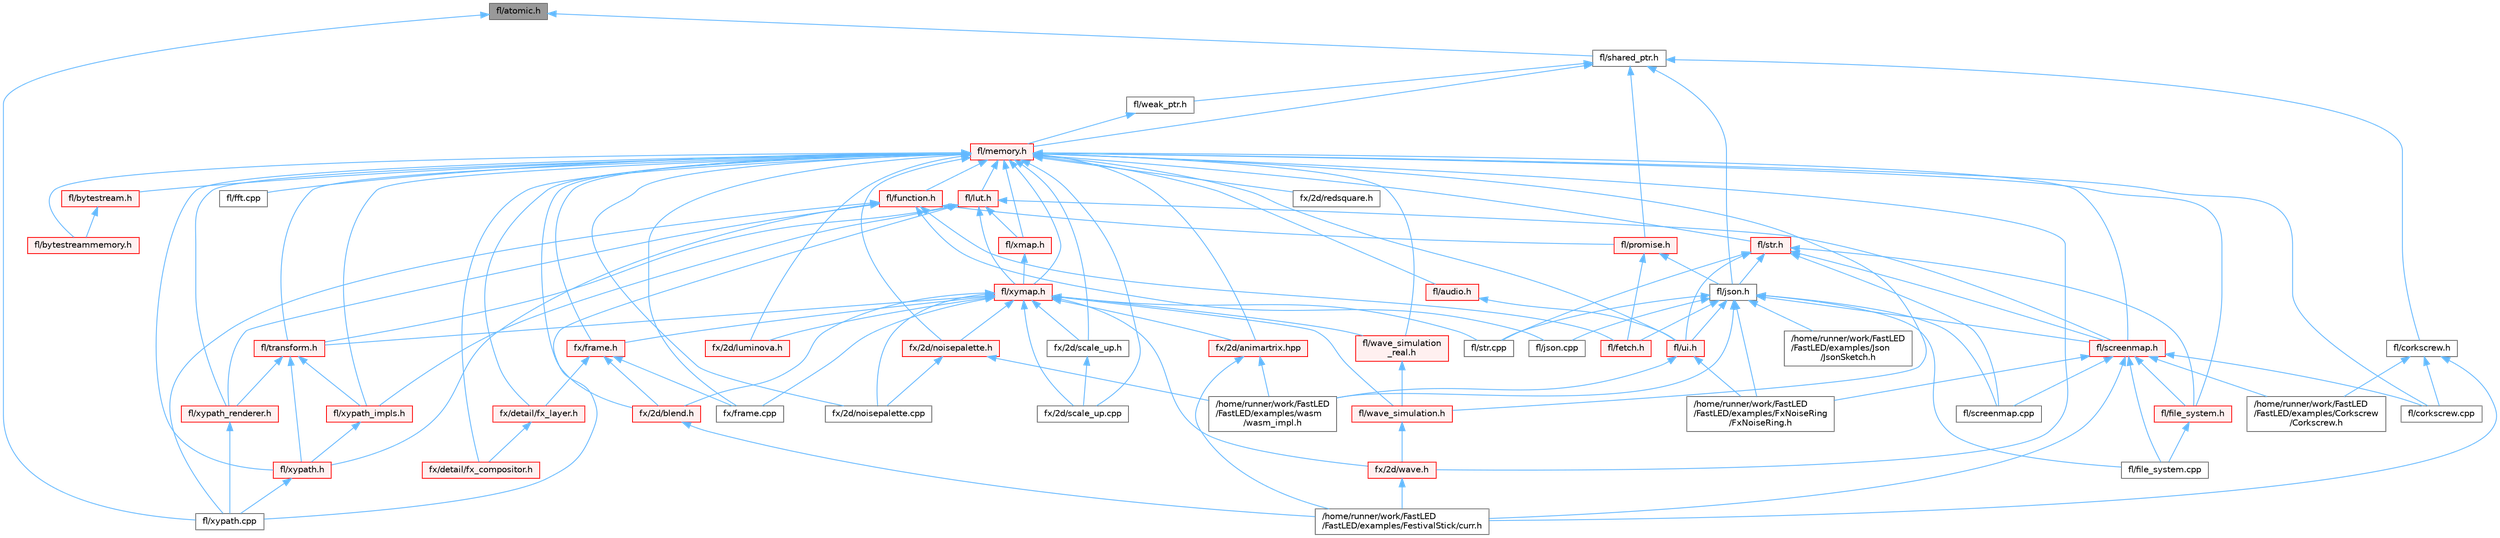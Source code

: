 digraph "fl/atomic.h"
{
 // INTERACTIVE_SVG=YES
 // LATEX_PDF_SIZE
  bgcolor="transparent";
  edge [fontname=Helvetica,fontsize=10,labelfontname=Helvetica,labelfontsize=10];
  node [fontname=Helvetica,fontsize=10,shape=box,height=0.2,width=0.4];
  Node1 [id="Node000001",label="fl/atomic.h",height=0.2,width=0.4,color="gray40", fillcolor="grey60", style="filled", fontcolor="black",tooltip=" "];
  Node1 -> Node2 [id="edge1_Node000001_Node000002",dir="back",color="steelblue1",style="solid",tooltip=" "];
  Node2 [id="Node000002",label="fl/shared_ptr.h",height=0.2,width=0.4,color="grey40", fillcolor="white", style="filled",URL="$df/d6a/shared__ptr_8h.html",tooltip=" "];
  Node2 -> Node3 [id="edge2_Node000002_Node000003",dir="back",color="steelblue1",style="solid",tooltip=" "];
  Node3 [id="Node000003",label="fl/corkscrew.h",height=0.2,width=0.4,color="grey40", fillcolor="white", style="filled",URL="$d1/dd4/src_2fl_2corkscrew_8h.html",tooltip="Corkscrew LED strip projection and rendering."];
  Node3 -> Node4 [id="edge3_Node000003_Node000004",dir="back",color="steelblue1",style="solid",tooltip=" "];
  Node4 [id="Node000004",label="/home/runner/work/FastLED\l/FastLED/examples/Corkscrew\l/Corkscrew.h",height=0.2,width=0.4,color="grey40", fillcolor="white", style="filled",URL="$df/d40/examples_2_corkscrew_2corkscrew_8h.html",tooltip=" "];
  Node3 -> Node5 [id="edge4_Node000003_Node000005",dir="back",color="steelblue1",style="solid",tooltip=" "];
  Node5 [id="Node000005",label="/home/runner/work/FastLED\l/FastLED/examples/FestivalStick/curr.h",height=0.2,width=0.4,color="grey40", fillcolor="white", style="filled",URL="$d4/d06/curr_8h.html",tooltip=" "];
  Node3 -> Node6 [id="edge5_Node000003_Node000006",dir="back",color="steelblue1",style="solid",tooltip=" "];
  Node6 [id="Node000006",label="fl/corkscrew.cpp",height=0.2,width=0.4,color="grey40", fillcolor="white", style="filled",URL="$d3/d9b/corkscrew_8cpp.html",tooltip=" "];
  Node2 -> Node7 [id="edge6_Node000002_Node000007",dir="back",color="steelblue1",style="solid",tooltip=" "];
  Node7 [id="Node000007",label="fl/json.h",height=0.2,width=0.4,color="grey40", fillcolor="white", style="filled",URL="$d7/d91/fl_2json_8h.html",tooltip="FastLED's Elegant JSON Library: fl::Json"];
  Node7 -> Node8 [id="edge7_Node000007_Node000008",dir="back",color="steelblue1",style="solid",tooltip=" "];
  Node8 [id="Node000008",label="/home/runner/work/FastLED\l/FastLED/examples/FxNoiseRing\l/FxNoiseRing.h",height=0.2,width=0.4,color="grey40", fillcolor="white", style="filled",URL="$d5/d77/_fx_noise_ring_8h.html",tooltip=" "];
  Node7 -> Node9 [id="edge8_Node000007_Node000009",dir="back",color="steelblue1",style="solid",tooltip=" "];
  Node9 [id="Node000009",label="/home/runner/work/FastLED\l/FastLED/examples/Json\l/JsonSketch.h",height=0.2,width=0.4,color="grey40", fillcolor="white", style="filled",URL="$d0/dd3/_json_sketch_8h.html",tooltip=" "];
  Node7 -> Node10 [id="edge9_Node000007_Node000010",dir="back",color="steelblue1",style="solid",tooltip=" "];
  Node10 [id="Node000010",label="/home/runner/work/FastLED\l/FastLED/examples/wasm\l/wasm_impl.h",height=0.2,width=0.4,color="grey40", fillcolor="white", style="filled",URL="$da/d40/wasm__impl_8h.html",tooltip=" "];
  Node7 -> Node11 [id="edge10_Node000007_Node000011",dir="back",color="steelblue1",style="solid",tooltip=" "];
  Node11 [id="Node000011",label="fl/fetch.h",height=0.2,width=0.4,color="red", fillcolor="#FFF0F0", style="filled",URL="$d6/d6a/fetch_8h.html",tooltip="Unified HTTP fetch API for FastLED (cross-platform)"];
  Node7 -> Node14 [id="edge11_Node000007_Node000014",dir="back",color="steelblue1",style="solid",tooltip=" "];
  Node14 [id="Node000014",label="fl/file_system.cpp",height=0.2,width=0.4,color="grey40", fillcolor="white", style="filled",URL="$d4/d37/file__system_8cpp.html",tooltip=" "];
  Node7 -> Node15 [id="edge12_Node000007_Node000015",dir="back",color="steelblue1",style="solid",tooltip=" "];
  Node15 [id="Node000015",label="fl/json.cpp",height=0.2,width=0.4,color="grey40", fillcolor="white", style="filled",URL="$dd/d55/json_8cpp.html",tooltip=" "];
  Node7 -> Node16 [id="edge13_Node000007_Node000016",dir="back",color="steelblue1",style="solid",tooltip=" "];
  Node16 [id="Node000016",label="fl/screenmap.cpp",height=0.2,width=0.4,color="grey40", fillcolor="white", style="filled",URL="$d9/d6f/screenmap_8cpp.html",tooltip=" "];
  Node7 -> Node17 [id="edge14_Node000007_Node000017",dir="back",color="steelblue1",style="solid",tooltip=" "];
  Node17 [id="Node000017",label="fl/screenmap.h",height=0.2,width=0.4,color="red", fillcolor="#FFF0F0", style="filled",URL="$d7/d97/screenmap_8h.html",tooltip=" "];
  Node17 -> Node4 [id="edge15_Node000017_Node000004",dir="back",color="steelblue1",style="solid",tooltip=" "];
  Node17 -> Node5 [id="edge16_Node000017_Node000005",dir="back",color="steelblue1",style="solid",tooltip=" "];
  Node17 -> Node8 [id="edge17_Node000017_Node000008",dir="back",color="steelblue1",style="solid",tooltip=" "];
  Node17 -> Node6 [id="edge18_Node000017_Node000006",dir="back",color="steelblue1",style="solid",tooltip=" "];
  Node17 -> Node14 [id="edge19_Node000017_Node000014",dir="back",color="steelblue1",style="solid",tooltip=" "];
  Node17 -> Node180 [id="edge20_Node000017_Node000180",dir="back",color="steelblue1",style="solid",tooltip=" "];
  Node180 [id="Node000180",label="fl/file_system.h",height=0.2,width=0.4,color="red", fillcolor="#FFF0F0", style="filled",URL="$d6/d8d/file__system_8h.html",tooltip=" "];
  Node180 -> Node14 [id="edge21_Node000180_Node000014",dir="back",color="steelblue1",style="solid",tooltip=" "];
  Node17 -> Node16 [id="edge22_Node000017_Node000016",dir="back",color="steelblue1",style="solid",tooltip=" "];
  Node7 -> Node189 [id="edge23_Node000007_Node000189",dir="back",color="steelblue1",style="solid",tooltip=" "];
  Node189 [id="Node000189",label="fl/str.cpp",height=0.2,width=0.4,color="grey40", fillcolor="white", style="filled",URL="$d1/d1f/str_8cpp.html",tooltip=" "];
  Node7 -> Node171 [id="edge24_Node000007_Node000171",dir="back",color="steelblue1",style="solid",tooltip=" "];
  Node171 [id="Node000171",label="fl/ui.h",height=0.2,width=0.4,color="red", fillcolor="#FFF0F0", style="filled",URL="$d9/d3b/ui_8h.html",tooltip=" "];
  Node171 -> Node8 [id="edge25_Node000171_Node000008",dir="back",color="steelblue1",style="solid",tooltip=" "];
  Node171 -> Node10 [id="edge26_Node000171_Node000010",dir="back",color="steelblue1",style="solid",tooltip=" "];
  Node2 -> Node190 [id="edge27_Node000002_Node000190",dir="back",color="steelblue1",style="solid",tooltip=" "];
  Node190 [id="Node000190",label="fl/memory.h",height=0.2,width=0.4,color="red", fillcolor="#FFF0F0", style="filled",URL="$dc/d18/memory_8h.html",tooltip=" "];
  Node190 -> Node191 [id="edge28_Node000190_Node000191",dir="back",color="steelblue1",style="solid",tooltip=" "];
  Node191 [id="Node000191",label="fl/audio.h",height=0.2,width=0.4,color="red", fillcolor="#FFF0F0", style="filled",URL="$da/d09/audio_8h.html",tooltip=" "];
  Node191 -> Node171 [id="edge29_Node000191_Node000171",dir="back",color="steelblue1",style="solid",tooltip=" "];
  Node190 -> Node196 [id="edge30_Node000190_Node000196",dir="back",color="steelblue1",style="solid",tooltip=" "];
  Node196 [id="Node000196",label="fl/bytestream.h",height=0.2,width=0.4,color="red", fillcolor="#FFF0F0", style="filled",URL="$dd/d2b/bytestream_8h.html",tooltip=" "];
  Node196 -> Node197 [id="edge31_Node000196_Node000197",dir="back",color="steelblue1",style="solid",tooltip=" "];
  Node197 [id="Node000197",label="fl/bytestreammemory.h",height=0.2,width=0.4,color="red", fillcolor="#FFF0F0", style="filled",URL="$d1/d24/bytestreammemory_8h.html",tooltip=" "];
  Node190 -> Node197 [id="edge32_Node000190_Node000197",dir="back",color="steelblue1",style="solid",tooltip=" "];
  Node190 -> Node6 [id="edge33_Node000190_Node000006",dir="back",color="steelblue1",style="solid",tooltip=" "];
  Node190 -> Node199 [id="edge34_Node000190_Node000199",dir="back",color="steelblue1",style="solid",tooltip=" "];
  Node199 [id="Node000199",label="fl/fft.cpp",height=0.2,width=0.4,color="grey40", fillcolor="white", style="filled",URL="$db/d03/fft_8cpp.html",tooltip=" "];
  Node190 -> Node180 [id="edge35_Node000190_Node000180",dir="back",color="steelblue1",style="solid",tooltip=" "];
  Node190 -> Node200 [id="edge36_Node000190_Node000200",dir="back",color="steelblue1",style="solid",tooltip=" "];
  Node200 [id="Node000200",label="fl/function.h",height=0.2,width=0.4,color="red", fillcolor="#FFF0F0", style="filled",URL="$dd/d67/function_8h.html",tooltip=" "];
  Node200 -> Node11 [id="edge37_Node000200_Node000011",dir="back",color="steelblue1",style="solid",tooltip=" "];
  Node200 -> Node15 [id="edge38_Node000200_Node000015",dir="back",color="steelblue1",style="solid",tooltip=" "];
  Node200 -> Node211 [id="edge39_Node000200_Node000211",dir="back",color="steelblue1",style="solid",tooltip=" "];
  Node211 [id="Node000211",label="fl/promise.h",height=0.2,width=0.4,color="red", fillcolor="#FFF0F0", style="filled",URL="$d6/d17/promise_8h.html",tooltip="Promise-based fluent API for FastLED - standalone async primitives."];
  Node211 -> Node11 [id="edge40_Node000211_Node000011",dir="back",color="steelblue1",style="solid",tooltip=" "];
  Node211 -> Node7 [id="edge41_Node000211_Node000007",dir="back",color="steelblue1",style="solid",tooltip=" "];
  Node200 -> Node210 [id="edge42_Node000200_Node000210",dir="back",color="steelblue1",style="solid",tooltip=" "];
  Node210 [id="Node000210",label="fl/xypath.cpp",height=0.2,width=0.4,color="grey40", fillcolor="white", style="filled",URL="$d4/d78/xypath_8cpp.html",tooltip=" "];
  Node200 -> Node214 [id="edge43_Node000200_Node000214",dir="back",color="steelblue1",style="solid",tooltip=" "];
  Node214 [id="Node000214",label="fl/xypath.h",height=0.2,width=0.4,color="red", fillcolor="#FFF0F0", style="filled",URL="$d5/df2/xypath_8h.html",tooltip=" "];
  Node214 -> Node210 [id="edge44_Node000214_Node000210",dir="back",color="steelblue1",style="solid",tooltip=" "];
  Node200 -> Node221 [id="edge45_Node000200_Node000221",dir="back",color="steelblue1",style="solid",tooltip=" "];
  Node221 [id="Node000221",label="fl/xypath_renderer.h",height=0.2,width=0.4,color="red", fillcolor="#FFF0F0", style="filled",URL="$d2/d88/xypath__renderer_8h.html",tooltip=" "];
  Node221 -> Node210 [id="edge46_Node000221_Node000210",dir="back",color="steelblue1",style="solid",tooltip=" "];
  Node190 -> Node222 [id="edge47_Node000190_Node000222",dir="back",color="steelblue1",style="solid",tooltip=" "];
  Node222 [id="Node000222",label="fl/lut.h",height=0.2,width=0.4,color="red", fillcolor="#FFF0F0", style="filled",URL="$db/d54/lut_8h.html",tooltip=" "];
  Node222 -> Node17 [id="edge48_Node000222_Node000017",dir="back",color="steelblue1",style="solid",tooltip=" "];
  Node222 -> Node224 [id="edge49_Node000222_Node000224",dir="back",color="steelblue1",style="solid",tooltip=" "];
  Node224 [id="Node000224",label="fl/transform.h",height=0.2,width=0.4,color="red", fillcolor="#FFF0F0", style="filled",URL="$d2/d80/transform_8h.html",tooltip=" "];
  Node224 -> Node214 [id="edge50_Node000224_Node000214",dir="back",color="steelblue1",style="solid",tooltip=" "];
  Node224 -> Node225 [id="edge51_Node000224_Node000225",dir="back",color="steelblue1",style="solid",tooltip=" "];
  Node225 [id="Node000225",label="fl/xypath_impls.h",height=0.2,width=0.4,color="red", fillcolor="#FFF0F0", style="filled",URL="$d8/d5f/xypath__impls_8h.html",tooltip=" "];
  Node225 -> Node214 [id="edge52_Node000225_Node000214",dir="back",color="steelblue1",style="solid",tooltip=" "];
  Node224 -> Node221 [id="edge53_Node000224_Node000221",dir="back",color="steelblue1",style="solid",tooltip=" "];
  Node222 -> Node226 [id="edge54_Node000222_Node000226",dir="back",color="steelblue1",style="solid",tooltip=" "];
  Node226 [id="Node000226",label="fl/xmap.h",height=0.2,width=0.4,color="red", fillcolor="#FFF0F0", style="filled",URL="$dd/dcc/xmap_8h.html",tooltip=" "];
  Node226 -> Node228 [id="edge55_Node000226_Node000228",dir="back",color="steelblue1",style="solid",tooltip=" "];
  Node228 [id="Node000228",label="fl/xymap.h",height=0.2,width=0.4,color="red", fillcolor="#FFF0F0", style="filled",URL="$da/d61/xymap_8h.html",tooltip=" "];
  Node228 -> Node189 [id="edge56_Node000228_Node000189",dir="back",color="steelblue1",style="solid",tooltip=" "];
  Node228 -> Node224 [id="edge57_Node000228_Node000224",dir="back",color="steelblue1",style="solid",tooltip=" "];
  Node228 -> Node245 [id="edge58_Node000228_Node000245",dir="back",color="steelblue1",style="solid",tooltip=" "];
  Node245 [id="Node000245",label="fl/wave_simulation.h",height=0.2,width=0.4,color="red", fillcolor="#FFF0F0", style="filled",URL="$dc/d36/wave__simulation_8h.html",tooltip=" "];
  Node245 -> Node162 [id="edge59_Node000245_Node000162",dir="back",color="steelblue1",style="solid",tooltip=" "];
  Node162 [id="Node000162",label="fx/2d/wave.h",height=0.2,width=0.4,color="red", fillcolor="#FFF0F0", style="filled",URL="$de/de9/src_2fx_22d_2wave_8h.html",tooltip=" "];
  Node162 -> Node5 [id="edge60_Node000162_Node000005",dir="back",color="steelblue1",style="solid",tooltip=" "];
  Node228 -> Node247 [id="edge61_Node000228_Node000247",dir="back",color="steelblue1",style="solid",tooltip=" "];
  Node247 [id="Node000247",label="fl/wave_simulation\l_real.h",height=0.2,width=0.4,color="red", fillcolor="#FFF0F0", style="filled",URL="$dd/d8e/wave__simulation__real_8h.html",tooltip=" "];
  Node247 -> Node245 [id="edge62_Node000247_Node000245",dir="back",color="steelblue1",style="solid",tooltip=" "];
  Node228 -> Node159 [id="edge63_Node000228_Node000159",dir="back",color="steelblue1",style="solid",tooltip=" "];
  Node159 [id="Node000159",label="fx/2d/animartrix.hpp",height=0.2,width=0.4,color="red", fillcolor="#FFF0F0", style="filled",URL="$d3/dc3/animartrix_8hpp.html",tooltip=" "];
  Node159 -> Node5 [id="edge64_Node000159_Node000005",dir="back",color="steelblue1",style="solid",tooltip=" "];
  Node159 -> Node10 [id="edge65_Node000159_Node000010",dir="back",color="steelblue1",style="solid",tooltip=" "];
  Node228 -> Node249 [id="edge66_Node000228_Node000249",dir="back",color="steelblue1",style="solid",tooltip=" "];
  Node249 [id="Node000249",label="fx/2d/blend.h",height=0.2,width=0.4,color="red", fillcolor="#FFF0F0", style="filled",URL="$d8/d4e/blend_8h.html",tooltip=" "];
  Node249 -> Node5 [id="edge67_Node000249_Node000005",dir="back",color="steelblue1",style="solid",tooltip=" "];
  Node228 -> Node141 [id="edge68_Node000228_Node000141",dir="back",color="steelblue1",style="solid",tooltip=" "];
  Node141 [id="Node000141",label="fx/2d/luminova.h",height=0.2,width=0.4,color="red", fillcolor="#FFF0F0", style="filled",URL="$d4/dd9/src_2fx_22d_2luminova_8h.html",tooltip=" "];
  Node228 -> Node143 [id="edge69_Node000228_Node000143",dir="back",color="steelblue1",style="solid",tooltip=" "];
  Node143 [id="Node000143",label="fx/2d/noisepalette.cpp",height=0.2,width=0.4,color="grey40", fillcolor="white", style="filled",URL="$d6/d66/noisepalette_8cpp.html",tooltip=" "];
  Node228 -> Node144 [id="edge70_Node000228_Node000144",dir="back",color="steelblue1",style="solid",tooltip=" "];
  Node144 [id="Node000144",label="fx/2d/noisepalette.h",height=0.2,width=0.4,color="red", fillcolor="#FFF0F0", style="filled",URL="$d6/dc7/noisepalette_8h.html",tooltip="Demonstrates how to mix noise generation with color palettes on a 2D LED matrix."];
  Node144 -> Node10 [id="edge71_Node000144_Node000010",dir="back",color="steelblue1",style="solid",tooltip=" "];
  Node144 -> Node143 [id="edge72_Node000144_Node000143",dir="back",color="steelblue1",style="solid",tooltip=" "];
  Node228 -> Node146 [id="edge73_Node000228_Node000146",dir="back",color="steelblue1",style="solid",tooltip=" "];
  Node146 [id="Node000146",label="fx/2d/scale_up.cpp",height=0.2,width=0.4,color="grey40", fillcolor="white", style="filled",URL="$dc/d8c/scale__up_8cpp.html",tooltip=" "];
  Node228 -> Node244 [id="edge74_Node000228_Node000244",dir="back",color="steelblue1",style="solid",tooltip=" "];
  Node244 [id="Node000244",label="fx/2d/scale_up.h",height=0.2,width=0.4,color="grey40", fillcolor="white", style="filled",URL="$d2/d74/scale__up_8h.html",tooltip="Expands a grid using bilinear interpolation and scaling up."];
  Node244 -> Node146 [id="edge75_Node000244_Node000146",dir="back",color="steelblue1",style="solid",tooltip=" "];
  Node228 -> Node162 [id="edge76_Node000228_Node000162",dir="back",color="steelblue1",style="solid",tooltip=" "];
  Node228 -> Node250 [id="edge77_Node000228_Node000250",dir="back",color="steelblue1",style="solid",tooltip=" "];
  Node250 [id="Node000250",label="fx/frame.cpp",height=0.2,width=0.4,color="grey40", fillcolor="white", style="filled",URL="$da/d14/frame_8cpp.html",tooltip=" "];
  Node228 -> Node251 [id="edge78_Node000228_Node000251",dir="back",color="steelblue1",style="solid",tooltip=" "];
  Node251 [id="Node000251",label="fx/frame.h",height=0.2,width=0.4,color="red", fillcolor="#FFF0F0", style="filled",URL="$df/d7d/frame_8h.html",tooltip=" "];
  Node251 -> Node249 [id="edge79_Node000251_Node000249",dir="back",color="steelblue1",style="solid",tooltip=" "];
  Node251 -> Node252 [id="edge80_Node000251_Node000252",dir="back",color="steelblue1",style="solid",tooltip=" "];
  Node252 [id="Node000252",label="fx/detail/fx_layer.h",height=0.2,width=0.4,color="red", fillcolor="#FFF0F0", style="filled",URL="$d7/d2f/fx__layer_8h.html",tooltip=" "];
  Node252 -> Node253 [id="edge81_Node000252_Node000253",dir="back",color="steelblue1",style="solid",tooltip=" "];
  Node253 [id="Node000253",label="fx/detail/fx_compositor.h",height=0.2,width=0.4,color="red", fillcolor="#FFF0F0", style="filled",URL="$d5/d6b/fx__compositor_8h.html",tooltip=" "];
  Node251 -> Node250 [id="edge82_Node000251_Node000250",dir="back",color="steelblue1",style="solid",tooltip=" "];
  Node222 -> Node228 [id="edge83_Node000222_Node000228",dir="back",color="steelblue1",style="solid",tooltip=" "];
  Node222 -> Node210 [id="edge84_Node000222_Node000210",dir="back",color="steelblue1",style="solid",tooltip=" "];
  Node222 -> Node225 [id="edge85_Node000222_Node000225",dir="back",color="steelblue1",style="solid",tooltip=" "];
  Node190 -> Node17 [id="edge86_Node000190_Node000017",dir="back",color="steelblue1",style="solid",tooltip=" "];
  Node190 -> Node258 [id="edge87_Node000190_Node000258",dir="back",color="steelblue1",style="solid",tooltip=" "];
  Node258 [id="Node000258",label="fl/str.h",height=0.2,width=0.4,color="red", fillcolor="#FFF0F0", style="filled",URL="$d1/d93/str_8h.html",tooltip=" "];
  Node258 -> Node180 [id="edge88_Node000258_Node000180",dir="back",color="steelblue1",style="solid",tooltip=" "];
  Node258 -> Node7 [id="edge89_Node000258_Node000007",dir="back",color="steelblue1",style="solid",tooltip=" "];
  Node258 -> Node16 [id="edge90_Node000258_Node000016",dir="back",color="steelblue1",style="solid",tooltip=" "];
  Node258 -> Node17 [id="edge91_Node000258_Node000017",dir="back",color="steelblue1",style="solid",tooltip=" "];
  Node258 -> Node189 [id="edge92_Node000258_Node000189",dir="back",color="steelblue1",style="solid",tooltip=" "];
  Node258 -> Node171 [id="edge93_Node000258_Node000171",dir="back",color="steelblue1",style="solid",tooltip=" "];
  Node190 -> Node224 [id="edge94_Node000190_Node000224",dir="back",color="steelblue1",style="solid",tooltip=" "];
  Node190 -> Node171 [id="edge95_Node000190_Node000171",dir="back",color="steelblue1",style="solid",tooltip=" "];
  Node190 -> Node245 [id="edge96_Node000190_Node000245",dir="back",color="steelblue1",style="solid",tooltip=" "];
  Node190 -> Node247 [id="edge97_Node000190_Node000247",dir="back",color="steelblue1",style="solid",tooltip=" "];
  Node190 -> Node226 [id="edge98_Node000190_Node000226",dir="back",color="steelblue1",style="solid",tooltip=" "];
  Node190 -> Node228 [id="edge99_Node000190_Node000228",dir="back",color="steelblue1",style="solid",tooltip=" "];
  Node190 -> Node214 [id="edge100_Node000190_Node000214",dir="back",color="steelblue1",style="solid",tooltip=" "];
  Node190 -> Node225 [id="edge101_Node000190_Node000225",dir="back",color="steelblue1",style="solid",tooltip=" "];
  Node190 -> Node221 [id="edge102_Node000190_Node000221",dir="back",color="steelblue1",style="solid",tooltip=" "];
  Node190 -> Node159 [id="edge103_Node000190_Node000159",dir="back",color="steelblue1",style="solid",tooltip=" "];
  Node190 -> Node249 [id="edge104_Node000190_Node000249",dir="back",color="steelblue1",style="solid",tooltip=" "];
  Node190 -> Node141 [id="edge105_Node000190_Node000141",dir="back",color="steelblue1",style="solid",tooltip=" "];
  Node190 -> Node143 [id="edge106_Node000190_Node000143",dir="back",color="steelblue1",style="solid",tooltip=" "];
  Node190 -> Node144 [id="edge107_Node000190_Node000144",dir="back",color="steelblue1",style="solid",tooltip=" "];
  Node190 -> Node145 [id="edge108_Node000190_Node000145",dir="back",color="steelblue1",style="solid",tooltip=" "];
  Node145 [id="Node000145",label="fx/2d/redsquare.h",height=0.2,width=0.4,color="grey40", fillcolor="white", style="filled",URL="$d3/db8/redsquare_8h.html",tooltip=" "];
  Node190 -> Node146 [id="edge109_Node000190_Node000146",dir="back",color="steelblue1",style="solid",tooltip=" "];
  Node190 -> Node244 [id="edge110_Node000190_Node000244",dir="back",color="steelblue1",style="solid",tooltip=" "];
  Node190 -> Node162 [id="edge111_Node000190_Node000162",dir="back",color="steelblue1",style="solid",tooltip=" "];
  Node190 -> Node253 [id="edge112_Node000190_Node000253",dir="back",color="steelblue1",style="solid",tooltip=" "];
  Node190 -> Node252 [id="edge113_Node000190_Node000252",dir="back",color="steelblue1",style="solid",tooltip=" "];
  Node190 -> Node250 [id="edge114_Node000190_Node000250",dir="back",color="steelblue1",style="solid",tooltip=" "];
  Node190 -> Node251 [id="edge115_Node000190_Node000251",dir="back",color="steelblue1",style="solid",tooltip=" "];
  Node2 -> Node211 [id="edge116_Node000002_Node000211",dir="back",color="steelblue1",style="solid",tooltip=" "];
  Node2 -> Node363 [id="edge117_Node000002_Node000363",dir="back",color="steelblue1",style="solid",tooltip=" "];
  Node363 [id="Node000363",label="fl/weak_ptr.h",height=0.2,width=0.4,color="grey40", fillcolor="white", style="filled",URL="$dc/db4/weak__ptr_8h.html",tooltip=" "];
  Node363 -> Node190 [id="edge118_Node000363_Node000190",dir="back",color="steelblue1",style="solid",tooltip=" "];
  Node1 -> Node210 [id="edge119_Node000001_Node000210",dir="back",color="steelblue1",style="solid",tooltip=" "];
}
